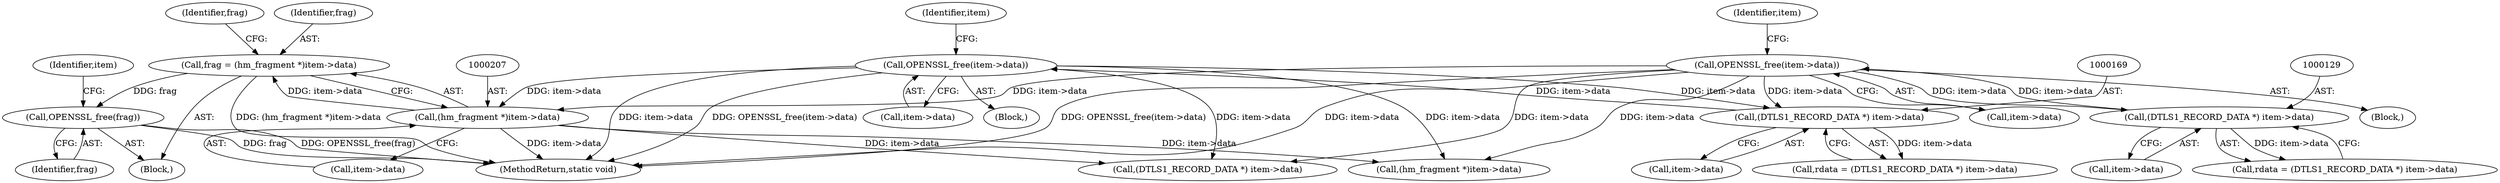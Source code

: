 digraph "0_openssl_470990fee0182566d439ef7e82d1abf18b7085d7@API" {
"1000215" [label="(Call,OPENSSL_free(frag))"];
"1000204" [label="(Call,frag = (hm_fragment *)item->data)"];
"1000206" [label="(Call,(hm_fragment *)item->data)"];
"1000186" [label="(Call,OPENSSL_free(item->data))"];
"1000168" [label="(Call,(DTLS1_RECORD_DATA *) item->data)"];
"1000146" [label="(Call,OPENSSL_free(item->data))"];
"1000128" [label="(Call,(DTLS1_RECORD_DATA *) item->data)"];
"1000208" [label="(Call,item->data)"];
"1000128" [label="(Call,(DTLS1_RECORD_DATA *) item->data)"];
"1000170" [label="(Call,item->data)"];
"1000166" [label="(Call,rdata = (DTLS1_RECORD_DATA *) item->data)"];
"1000151" [label="(Identifier,item)"];
"1000147" [label="(Call,item->data)"];
"1000130" [label="(Call,item->data)"];
"1000233" [label="(Call,(hm_fragment *)item->data)"];
"1000213" [label="(Identifier,frag)"];
"1000218" [label="(Identifier,item)"];
"1000215" [label="(Call,OPENSSL_free(frag))"];
"1000216" [label="(Identifier,frag)"];
"1000187" [label="(Call,item->data)"];
"1000126" [label="(Call,rdata = (DTLS1_RECORD_DATA *) item->data)"];
"1000191" [label="(Identifier,item)"];
"1000203" [label="(Block,)"];
"1000204" [label="(Call,frag = (hm_fragment *)item->data)"];
"1000165" [label="(Block,)"];
"1000262" [label="(Call,(DTLS1_RECORD_DATA *) item->data)"];
"1000205" [label="(Identifier,frag)"];
"1000146" [label="(Call,OPENSSL_free(item->data))"];
"1000125" [label="(Block,)"];
"1000206" [label="(Call,(hm_fragment *)item->data)"];
"1000168" [label="(Call,(DTLS1_RECORD_DATA *) item->data)"];
"1000286" [label="(MethodReturn,static void)"];
"1000186" [label="(Call,OPENSSL_free(item->data))"];
"1000215" -> "1000203"  [label="AST: "];
"1000215" -> "1000216"  [label="CFG: "];
"1000216" -> "1000215"  [label="AST: "];
"1000218" -> "1000215"  [label="CFG: "];
"1000215" -> "1000286"  [label="DDG: frag"];
"1000215" -> "1000286"  [label="DDG: OPENSSL_free(frag)"];
"1000204" -> "1000215"  [label="DDG: frag"];
"1000204" -> "1000203"  [label="AST: "];
"1000204" -> "1000206"  [label="CFG: "];
"1000205" -> "1000204"  [label="AST: "];
"1000206" -> "1000204"  [label="AST: "];
"1000213" -> "1000204"  [label="CFG: "];
"1000204" -> "1000286"  [label="DDG: (hm_fragment *)item->data"];
"1000206" -> "1000204"  [label="DDG: item->data"];
"1000206" -> "1000208"  [label="CFG: "];
"1000207" -> "1000206"  [label="AST: "];
"1000208" -> "1000206"  [label="AST: "];
"1000206" -> "1000286"  [label="DDG: item->data"];
"1000186" -> "1000206"  [label="DDG: item->data"];
"1000146" -> "1000206"  [label="DDG: item->data"];
"1000206" -> "1000233"  [label="DDG: item->data"];
"1000206" -> "1000262"  [label="DDG: item->data"];
"1000186" -> "1000165"  [label="AST: "];
"1000186" -> "1000187"  [label="CFG: "];
"1000187" -> "1000186"  [label="AST: "];
"1000191" -> "1000186"  [label="CFG: "];
"1000186" -> "1000286"  [label="DDG: item->data"];
"1000186" -> "1000286"  [label="DDG: OPENSSL_free(item->data)"];
"1000186" -> "1000168"  [label="DDG: item->data"];
"1000168" -> "1000186"  [label="DDG: item->data"];
"1000186" -> "1000233"  [label="DDG: item->data"];
"1000186" -> "1000262"  [label="DDG: item->data"];
"1000168" -> "1000166"  [label="AST: "];
"1000168" -> "1000170"  [label="CFG: "];
"1000169" -> "1000168"  [label="AST: "];
"1000170" -> "1000168"  [label="AST: "];
"1000166" -> "1000168"  [label="CFG: "];
"1000168" -> "1000166"  [label="DDG: item->data"];
"1000146" -> "1000168"  [label="DDG: item->data"];
"1000146" -> "1000125"  [label="AST: "];
"1000146" -> "1000147"  [label="CFG: "];
"1000147" -> "1000146"  [label="AST: "];
"1000151" -> "1000146"  [label="CFG: "];
"1000146" -> "1000286"  [label="DDG: OPENSSL_free(item->data)"];
"1000146" -> "1000286"  [label="DDG: item->data"];
"1000146" -> "1000128"  [label="DDG: item->data"];
"1000128" -> "1000146"  [label="DDG: item->data"];
"1000146" -> "1000233"  [label="DDG: item->data"];
"1000146" -> "1000262"  [label="DDG: item->data"];
"1000128" -> "1000126"  [label="AST: "];
"1000128" -> "1000130"  [label="CFG: "];
"1000129" -> "1000128"  [label="AST: "];
"1000130" -> "1000128"  [label="AST: "];
"1000126" -> "1000128"  [label="CFG: "];
"1000128" -> "1000126"  [label="DDG: item->data"];
}
